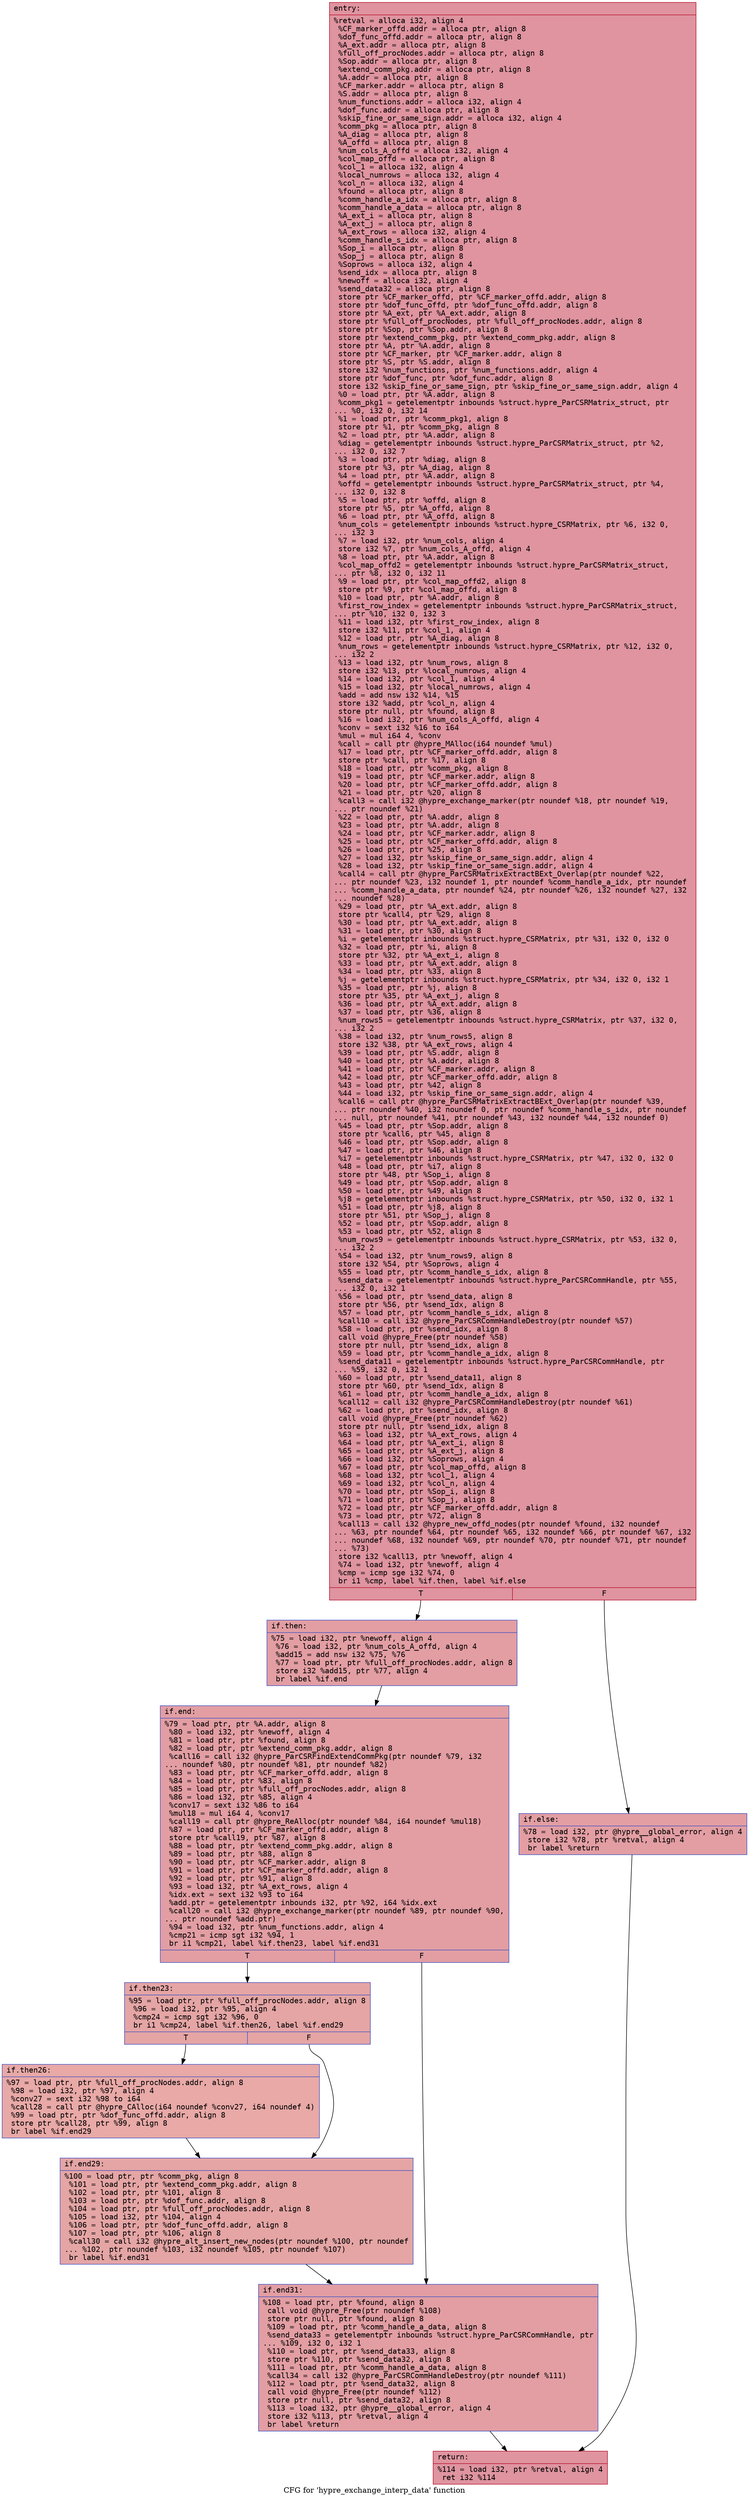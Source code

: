 digraph "CFG for 'hypre_exchange_interp_data' function" {
	label="CFG for 'hypre_exchange_interp_data' function";

	Node0x558fa7016030 [shape=record,color="#b70d28ff", style=filled, fillcolor="#b70d2870" fontname="Courier",label="{entry:\l|  %retval = alloca i32, align 4\l  %CF_marker_offd.addr = alloca ptr, align 8\l  %dof_func_offd.addr = alloca ptr, align 8\l  %A_ext.addr = alloca ptr, align 8\l  %full_off_procNodes.addr = alloca ptr, align 8\l  %Sop.addr = alloca ptr, align 8\l  %extend_comm_pkg.addr = alloca ptr, align 8\l  %A.addr = alloca ptr, align 8\l  %CF_marker.addr = alloca ptr, align 8\l  %S.addr = alloca ptr, align 8\l  %num_functions.addr = alloca i32, align 4\l  %dof_func.addr = alloca ptr, align 8\l  %skip_fine_or_same_sign.addr = alloca i32, align 4\l  %comm_pkg = alloca ptr, align 8\l  %A_diag = alloca ptr, align 8\l  %A_offd = alloca ptr, align 8\l  %num_cols_A_offd = alloca i32, align 4\l  %col_map_offd = alloca ptr, align 8\l  %col_1 = alloca i32, align 4\l  %local_numrows = alloca i32, align 4\l  %col_n = alloca i32, align 4\l  %found = alloca ptr, align 8\l  %comm_handle_a_idx = alloca ptr, align 8\l  %comm_handle_a_data = alloca ptr, align 8\l  %A_ext_i = alloca ptr, align 8\l  %A_ext_j = alloca ptr, align 8\l  %A_ext_rows = alloca i32, align 4\l  %comm_handle_s_idx = alloca ptr, align 8\l  %Sop_i = alloca ptr, align 8\l  %Sop_j = alloca ptr, align 8\l  %Soprows = alloca i32, align 4\l  %send_idx = alloca ptr, align 8\l  %newoff = alloca i32, align 4\l  %send_data32 = alloca ptr, align 8\l  store ptr %CF_marker_offd, ptr %CF_marker_offd.addr, align 8\l  store ptr %dof_func_offd, ptr %dof_func_offd.addr, align 8\l  store ptr %A_ext, ptr %A_ext.addr, align 8\l  store ptr %full_off_procNodes, ptr %full_off_procNodes.addr, align 8\l  store ptr %Sop, ptr %Sop.addr, align 8\l  store ptr %extend_comm_pkg, ptr %extend_comm_pkg.addr, align 8\l  store ptr %A, ptr %A.addr, align 8\l  store ptr %CF_marker, ptr %CF_marker.addr, align 8\l  store ptr %S, ptr %S.addr, align 8\l  store i32 %num_functions, ptr %num_functions.addr, align 4\l  store ptr %dof_func, ptr %dof_func.addr, align 8\l  store i32 %skip_fine_or_same_sign, ptr %skip_fine_or_same_sign.addr, align 4\l  %0 = load ptr, ptr %A.addr, align 8\l  %comm_pkg1 = getelementptr inbounds %struct.hypre_ParCSRMatrix_struct, ptr\l... %0, i32 0, i32 14\l  %1 = load ptr, ptr %comm_pkg1, align 8\l  store ptr %1, ptr %comm_pkg, align 8\l  %2 = load ptr, ptr %A.addr, align 8\l  %diag = getelementptr inbounds %struct.hypre_ParCSRMatrix_struct, ptr %2,\l... i32 0, i32 7\l  %3 = load ptr, ptr %diag, align 8\l  store ptr %3, ptr %A_diag, align 8\l  %4 = load ptr, ptr %A.addr, align 8\l  %offd = getelementptr inbounds %struct.hypre_ParCSRMatrix_struct, ptr %4,\l... i32 0, i32 8\l  %5 = load ptr, ptr %offd, align 8\l  store ptr %5, ptr %A_offd, align 8\l  %6 = load ptr, ptr %A_offd, align 8\l  %num_cols = getelementptr inbounds %struct.hypre_CSRMatrix, ptr %6, i32 0,\l... i32 3\l  %7 = load i32, ptr %num_cols, align 4\l  store i32 %7, ptr %num_cols_A_offd, align 4\l  %8 = load ptr, ptr %A.addr, align 8\l  %col_map_offd2 = getelementptr inbounds %struct.hypre_ParCSRMatrix_struct,\l... ptr %8, i32 0, i32 11\l  %9 = load ptr, ptr %col_map_offd2, align 8\l  store ptr %9, ptr %col_map_offd, align 8\l  %10 = load ptr, ptr %A.addr, align 8\l  %first_row_index = getelementptr inbounds %struct.hypre_ParCSRMatrix_struct,\l... ptr %10, i32 0, i32 3\l  %11 = load i32, ptr %first_row_index, align 8\l  store i32 %11, ptr %col_1, align 4\l  %12 = load ptr, ptr %A_diag, align 8\l  %num_rows = getelementptr inbounds %struct.hypre_CSRMatrix, ptr %12, i32 0,\l... i32 2\l  %13 = load i32, ptr %num_rows, align 8\l  store i32 %13, ptr %local_numrows, align 4\l  %14 = load i32, ptr %col_1, align 4\l  %15 = load i32, ptr %local_numrows, align 4\l  %add = add nsw i32 %14, %15\l  store i32 %add, ptr %col_n, align 4\l  store ptr null, ptr %found, align 8\l  %16 = load i32, ptr %num_cols_A_offd, align 4\l  %conv = sext i32 %16 to i64\l  %mul = mul i64 4, %conv\l  %call = call ptr @hypre_MAlloc(i64 noundef %mul)\l  %17 = load ptr, ptr %CF_marker_offd.addr, align 8\l  store ptr %call, ptr %17, align 8\l  %18 = load ptr, ptr %comm_pkg, align 8\l  %19 = load ptr, ptr %CF_marker.addr, align 8\l  %20 = load ptr, ptr %CF_marker_offd.addr, align 8\l  %21 = load ptr, ptr %20, align 8\l  %call3 = call i32 @hypre_exchange_marker(ptr noundef %18, ptr noundef %19,\l... ptr noundef %21)\l  %22 = load ptr, ptr %A.addr, align 8\l  %23 = load ptr, ptr %A.addr, align 8\l  %24 = load ptr, ptr %CF_marker.addr, align 8\l  %25 = load ptr, ptr %CF_marker_offd.addr, align 8\l  %26 = load ptr, ptr %25, align 8\l  %27 = load i32, ptr %skip_fine_or_same_sign.addr, align 4\l  %28 = load i32, ptr %skip_fine_or_same_sign.addr, align 4\l  %call4 = call ptr @hypre_ParCSRMatrixExtractBExt_Overlap(ptr noundef %22,\l... ptr noundef %23, i32 noundef 1, ptr noundef %comm_handle_a_idx, ptr noundef\l... %comm_handle_a_data, ptr noundef %24, ptr noundef %26, i32 noundef %27, i32\l... noundef %28)\l  %29 = load ptr, ptr %A_ext.addr, align 8\l  store ptr %call4, ptr %29, align 8\l  %30 = load ptr, ptr %A_ext.addr, align 8\l  %31 = load ptr, ptr %30, align 8\l  %i = getelementptr inbounds %struct.hypre_CSRMatrix, ptr %31, i32 0, i32 0\l  %32 = load ptr, ptr %i, align 8\l  store ptr %32, ptr %A_ext_i, align 8\l  %33 = load ptr, ptr %A_ext.addr, align 8\l  %34 = load ptr, ptr %33, align 8\l  %j = getelementptr inbounds %struct.hypre_CSRMatrix, ptr %34, i32 0, i32 1\l  %35 = load ptr, ptr %j, align 8\l  store ptr %35, ptr %A_ext_j, align 8\l  %36 = load ptr, ptr %A_ext.addr, align 8\l  %37 = load ptr, ptr %36, align 8\l  %num_rows5 = getelementptr inbounds %struct.hypre_CSRMatrix, ptr %37, i32 0,\l... i32 2\l  %38 = load i32, ptr %num_rows5, align 8\l  store i32 %38, ptr %A_ext_rows, align 4\l  %39 = load ptr, ptr %S.addr, align 8\l  %40 = load ptr, ptr %A.addr, align 8\l  %41 = load ptr, ptr %CF_marker.addr, align 8\l  %42 = load ptr, ptr %CF_marker_offd.addr, align 8\l  %43 = load ptr, ptr %42, align 8\l  %44 = load i32, ptr %skip_fine_or_same_sign.addr, align 4\l  %call6 = call ptr @hypre_ParCSRMatrixExtractBExt_Overlap(ptr noundef %39,\l... ptr noundef %40, i32 noundef 0, ptr noundef %comm_handle_s_idx, ptr noundef\l... null, ptr noundef %41, ptr noundef %43, i32 noundef %44, i32 noundef 0)\l  %45 = load ptr, ptr %Sop.addr, align 8\l  store ptr %call6, ptr %45, align 8\l  %46 = load ptr, ptr %Sop.addr, align 8\l  %47 = load ptr, ptr %46, align 8\l  %i7 = getelementptr inbounds %struct.hypre_CSRMatrix, ptr %47, i32 0, i32 0\l  %48 = load ptr, ptr %i7, align 8\l  store ptr %48, ptr %Sop_i, align 8\l  %49 = load ptr, ptr %Sop.addr, align 8\l  %50 = load ptr, ptr %49, align 8\l  %j8 = getelementptr inbounds %struct.hypre_CSRMatrix, ptr %50, i32 0, i32 1\l  %51 = load ptr, ptr %j8, align 8\l  store ptr %51, ptr %Sop_j, align 8\l  %52 = load ptr, ptr %Sop.addr, align 8\l  %53 = load ptr, ptr %52, align 8\l  %num_rows9 = getelementptr inbounds %struct.hypre_CSRMatrix, ptr %53, i32 0,\l... i32 2\l  %54 = load i32, ptr %num_rows9, align 8\l  store i32 %54, ptr %Soprows, align 4\l  %55 = load ptr, ptr %comm_handle_s_idx, align 8\l  %send_data = getelementptr inbounds %struct.hypre_ParCSRCommHandle, ptr %55,\l... i32 0, i32 1\l  %56 = load ptr, ptr %send_data, align 8\l  store ptr %56, ptr %send_idx, align 8\l  %57 = load ptr, ptr %comm_handle_s_idx, align 8\l  %call10 = call i32 @hypre_ParCSRCommHandleDestroy(ptr noundef %57)\l  %58 = load ptr, ptr %send_idx, align 8\l  call void @hypre_Free(ptr noundef %58)\l  store ptr null, ptr %send_idx, align 8\l  %59 = load ptr, ptr %comm_handle_a_idx, align 8\l  %send_data11 = getelementptr inbounds %struct.hypre_ParCSRCommHandle, ptr\l... %59, i32 0, i32 1\l  %60 = load ptr, ptr %send_data11, align 8\l  store ptr %60, ptr %send_idx, align 8\l  %61 = load ptr, ptr %comm_handle_a_idx, align 8\l  %call12 = call i32 @hypre_ParCSRCommHandleDestroy(ptr noundef %61)\l  %62 = load ptr, ptr %send_idx, align 8\l  call void @hypre_Free(ptr noundef %62)\l  store ptr null, ptr %send_idx, align 8\l  %63 = load i32, ptr %A_ext_rows, align 4\l  %64 = load ptr, ptr %A_ext_i, align 8\l  %65 = load ptr, ptr %A_ext_j, align 8\l  %66 = load i32, ptr %Soprows, align 4\l  %67 = load ptr, ptr %col_map_offd, align 8\l  %68 = load i32, ptr %col_1, align 4\l  %69 = load i32, ptr %col_n, align 4\l  %70 = load ptr, ptr %Sop_i, align 8\l  %71 = load ptr, ptr %Sop_j, align 8\l  %72 = load ptr, ptr %CF_marker_offd.addr, align 8\l  %73 = load ptr, ptr %72, align 8\l  %call13 = call i32 @hypre_new_offd_nodes(ptr noundef %found, i32 noundef\l... %63, ptr noundef %64, ptr noundef %65, i32 noundef %66, ptr noundef %67, i32\l... noundef %68, i32 noundef %69, ptr noundef %70, ptr noundef %71, ptr noundef\l... %73)\l  store i32 %call13, ptr %newoff, align 4\l  %74 = load i32, ptr %newoff, align 4\l  %cmp = icmp sge i32 %74, 0\l  br i1 %cmp, label %if.then, label %if.else\l|{<s0>T|<s1>F}}"];
	Node0x558fa7016030:s0 -> Node0x558fa701ffd0[tooltip="entry -> if.then\nProbability 50.00%" ];
	Node0x558fa7016030:s1 -> Node0x558fa7020040[tooltip="entry -> if.else\nProbability 50.00%" ];
	Node0x558fa701ffd0 [shape=record,color="#3d50c3ff", style=filled, fillcolor="#be242e70" fontname="Courier",label="{if.then:\l|  %75 = load i32, ptr %newoff, align 4\l  %76 = load i32, ptr %num_cols_A_offd, align 4\l  %add15 = add nsw i32 %75, %76\l  %77 = load ptr, ptr %full_off_procNodes.addr, align 8\l  store i32 %add15, ptr %77, align 4\l  br label %if.end\l}"];
	Node0x558fa701ffd0 -> Node0x558fa7020400[tooltip="if.then -> if.end\nProbability 100.00%" ];
	Node0x558fa7020040 [shape=record,color="#3d50c3ff", style=filled, fillcolor="#be242e70" fontname="Courier",label="{if.else:\l|  %78 = load i32, ptr @hypre__global_error, align 4\l  store i32 %78, ptr %retval, align 4\l  br label %return\l}"];
	Node0x558fa7020040 -> Node0x558fa7020600[tooltip="if.else -> return\nProbability 100.00%" ];
	Node0x558fa7020400 [shape=record,color="#3d50c3ff", style=filled, fillcolor="#be242e70" fontname="Courier",label="{if.end:\l|  %79 = load ptr, ptr %A.addr, align 8\l  %80 = load i32, ptr %newoff, align 4\l  %81 = load ptr, ptr %found, align 8\l  %82 = load ptr, ptr %extend_comm_pkg.addr, align 8\l  %call16 = call i32 @hypre_ParCSRFindExtendCommPkg(ptr noundef %79, i32\l... noundef %80, ptr noundef %81, ptr noundef %82)\l  %83 = load ptr, ptr %CF_marker_offd.addr, align 8\l  %84 = load ptr, ptr %83, align 8\l  %85 = load ptr, ptr %full_off_procNodes.addr, align 8\l  %86 = load i32, ptr %85, align 4\l  %conv17 = sext i32 %86 to i64\l  %mul18 = mul i64 4, %conv17\l  %call19 = call ptr @hypre_ReAlloc(ptr noundef %84, i64 noundef %mul18)\l  %87 = load ptr, ptr %CF_marker_offd.addr, align 8\l  store ptr %call19, ptr %87, align 8\l  %88 = load ptr, ptr %extend_comm_pkg.addr, align 8\l  %89 = load ptr, ptr %88, align 8\l  %90 = load ptr, ptr %CF_marker.addr, align 8\l  %91 = load ptr, ptr %CF_marker_offd.addr, align 8\l  %92 = load ptr, ptr %91, align 8\l  %93 = load i32, ptr %A_ext_rows, align 4\l  %idx.ext = sext i32 %93 to i64\l  %add.ptr = getelementptr inbounds i32, ptr %92, i64 %idx.ext\l  %call20 = call i32 @hypre_exchange_marker(ptr noundef %89, ptr noundef %90,\l... ptr noundef %add.ptr)\l  %94 = load i32, ptr %num_functions.addr, align 4\l  %cmp21 = icmp sgt i32 %94, 1\l  br i1 %cmp21, label %if.then23, label %if.end31\l|{<s0>T|<s1>F}}"];
	Node0x558fa7020400:s0 -> Node0x558fa70215c0[tooltip="if.end -> if.then23\nProbability 50.00%" ];
	Node0x558fa7020400:s1 -> Node0x558fa7021670[tooltip="if.end -> if.end31\nProbability 50.00%" ];
	Node0x558fa70215c0 [shape=record,color="#3d50c3ff", style=filled, fillcolor="#c5333470" fontname="Courier",label="{if.then23:\l|  %95 = load ptr, ptr %full_off_procNodes.addr, align 8\l  %96 = load i32, ptr %95, align 4\l  %cmp24 = icmp sgt i32 %96, 0\l  br i1 %cmp24, label %if.then26, label %if.end29\l|{<s0>T|<s1>F}}"];
	Node0x558fa70215c0:s0 -> Node0x558fa701db20[tooltip="if.then23 -> if.then26\nProbability 62.50%" ];
	Node0x558fa70215c0:s1 -> Node0x558fa701db70[tooltip="if.then23 -> if.end29\nProbability 37.50%" ];
	Node0x558fa701db20 [shape=record,color="#3d50c3ff", style=filled, fillcolor="#ca3b3770" fontname="Courier",label="{if.then26:\l|  %97 = load ptr, ptr %full_off_procNodes.addr, align 8\l  %98 = load i32, ptr %97, align 4\l  %conv27 = sext i32 %98 to i64\l  %call28 = call ptr @hypre_CAlloc(i64 noundef %conv27, i64 noundef 4)\l  %99 = load ptr, ptr %dof_func_offd.addr, align 8\l  store ptr %call28, ptr %99, align 8\l  br label %if.end29\l}"];
	Node0x558fa701db20 -> Node0x558fa701db70[tooltip="if.then26 -> if.end29\nProbability 100.00%" ];
	Node0x558fa701db70 [shape=record,color="#3d50c3ff", style=filled, fillcolor="#c5333470" fontname="Courier",label="{if.end29:\l|  %100 = load ptr, ptr %comm_pkg, align 8\l  %101 = load ptr, ptr %extend_comm_pkg.addr, align 8\l  %102 = load ptr, ptr %101, align 8\l  %103 = load ptr, ptr %dof_func.addr, align 8\l  %104 = load ptr, ptr %full_off_procNodes.addr, align 8\l  %105 = load i32, ptr %104, align 4\l  %106 = load ptr, ptr %dof_func_offd.addr, align 8\l  %107 = load ptr, ptr %106, align 8\l  %call30 = call i32 @hypre_alt_insert_new_nodes(ptr noundef %100, ptr noundef\l... %102, ptr noundef %103, i32 noundef %105, ptr noundef %107)\l  br label %if.end31\l}"];
	Node0x558fa701db70 -> Node0x558fa7021670[tooltip="if.end29 -> if.end31\nProbability 100.00%" ];
	Node0x558fa7021670 [shape=record,color="#3d50c3ff", style=filled, fillcolor="#be242e70" fontname="Courier",label="{if.end31:\l|  %108 = load ptr, ptr %found, align 8\l  call void @hypre_Free(ptr noundef %108)\l  store ptr null, ptr %found, align 8\l  %109 = load ptr, ptr %comm_handle_a_data, align 8\l  %send_data33 = getelementptr inbounds %struct.hypre_ParCSRCommHandle, ptr\l... %109, i32 0, i32 1\l  %110 = load ptr, ptr %send_data33, align 8\l  store ptr %110, ptr %send_data32, align 8\l  %111 = load ptr, ptr %comm_handle_a_data, align 8\l  %call34 = call i32 @hypre_ParCSRCommHandleDestroy(ptr noundef %111)\l  %112 = load ptr, ptr %send_data32, align 8\l  call void @hypre_Free(ptr noundef %112)\l  store ptr null, ptr %send_data32, align 8\l  %113 = load i32, ptr @hypre__global_error, align 4\l  store i32 %113, ptr %retval, align 4\l  br label %return\l}"];
	Node0x558fa7021670 -> Node0x558fa7020600[tooltip="if.end31 -> return\nProbability 100.00%" ];
	Node0x558fa7020600 [shape=record,color="#b70d28ff", style=filled, fillcolor="#b70d2870" fontname="Courier",label="{return:\l|  %114 = load i32, ptr %retval, align 4\l  ret i32 %114\l}"];
}
